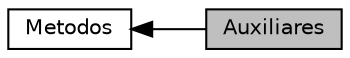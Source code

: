 digraph "Auxiliares"
{
  edge [fontname="Helvetica",fontsize="10",labelfontname="Helvetica",labelfontsize="10"];
  node [fontname="Helvetica",fontsize="10",shape=record];
  rankdir=LR;
  Node0 [label="Auxiliares",height=0.2,width=0.4,color="black", fillcolor="grey75", style="filled", fontcolor="black"];
  Node1 [label="Metodos",height=0.2,width=0.4,color="black", fillcolor="white", style="filled",URL="$group___metodos.html",tooltip="  "];
  Node1->Node0 [shape=plaintext, dir="back", style="solid"];
}
